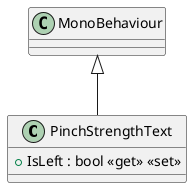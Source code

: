 @startuml
class PinchStrengthText {
    + IsLeft : bool <<get>> <<set>>
}
MonoBehaviour <|-- PinchStrengthText
@enduml
